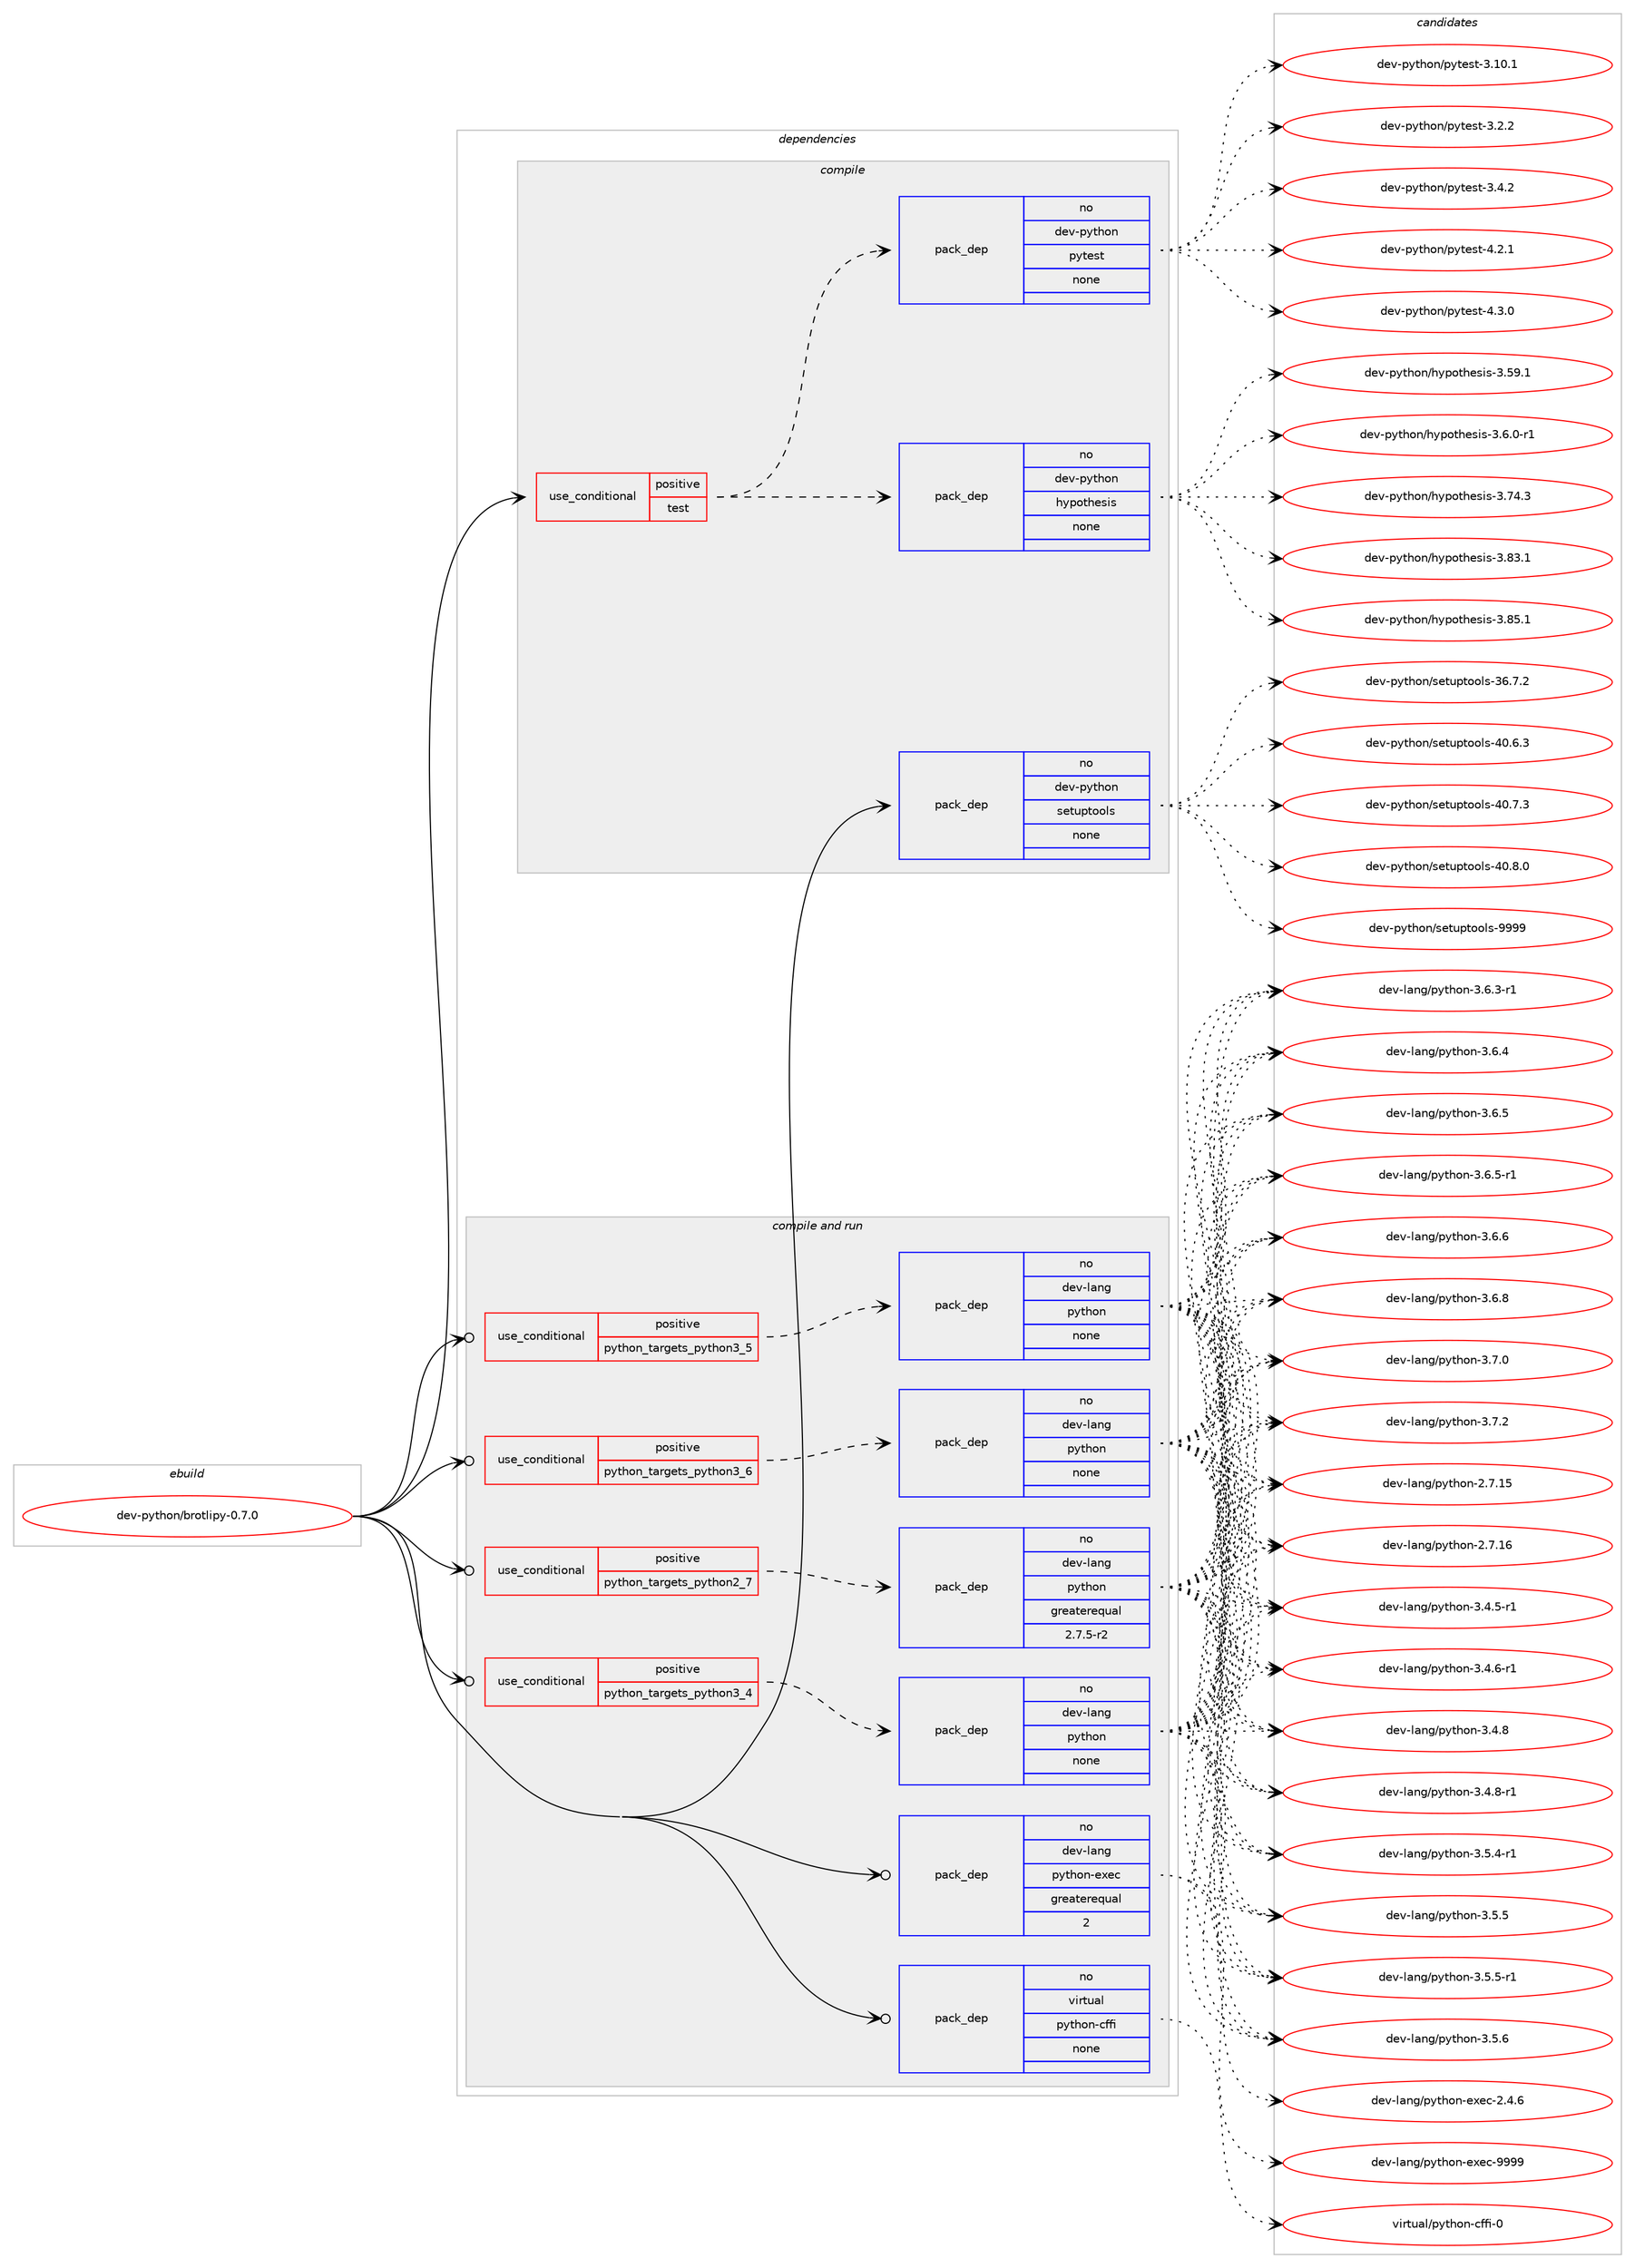 digraph prolog {

# *************
# Graph options
# *************

newrank=true;
concentrate=true;
compound=true;
graph [rankdir=LR,fontname=Helvetica,fontsize=10,ranksep=1.5];#, ranksep=2.5, nodesep=0.2];
edge  [arrowhead=vee];
node  [fontname=Helvetica,fontsize=10];

# **********
# The ebuild
# **********

subgraph cluster_leftcol {
color=gray;
rank=same;
label=<<i>ebuild</i>>;
id [label="dev-python/brotlipy-0.7.0", color=red, width=4, href="../dev-python/brotlipy-0.7.0.svg"];
}

# ****************
# The dependencies
# ****************

subgraph cluster_midcol {
color=gray;
label=<<i>dependencies</i>>;
subgraph cluster_compile {
fillcolor="#eeeeee";
style=filled;
label=<<i>compile</i>>;
subgraph cond371948 {
dependency1402073 [label=<<TABLE BORDER="0" CELLBORDER="1" CELLSPACING="0" CELLPADDING="4"><TR><TD ROWSPAN="3" CELLPADDING="10">use_conditional</TD></TR><TR><TD>positive</TD></TR><TR><TD>test</TD></TR></TABLE>>, shape=none, color=red];
subgraph pack1006897 {
dependency1402074 [label=<<TABLE BORDER="0" CELLBORDER="1" CELLSPACING="0" CELLPADDING="4" WIDTH="220"><TR><TD ROWSPAN="6" CELLPADDING="30">pack_dep</TD></TR><TR><TD WIDTH="110">no</TD></TR><TR><TD>dev-python</TD></TR><TR><TD>hypothesis</TD></TR><TR><TD>none</TD></TR><TR><TD></TD></TR></TABLE>>, shape=none, color=blue];
}
dependency1402073:e -> dependency1402074:w [weight=20,style="dashed",arrowhead="vee"];
subgraph pack1006898 {
dependency1402075 [label=<<TABLE BORDER="0" CELLBORDER="1" CELLSPACING="0" CELLPADDING="4" WIDTH="220"><TR><TD ROWSPAN="6" CELLPADDING="30">pack_dep</TD></TR><TR><TD WIDTH="110">no</TD></TR><TR><TD>dev-python</TD></TR><TR><TD>pytest</TD></TR><TR><TD>none</TD></TR><TR><TD></TD></TR></TABLE>>, shape=none, color=blue];
}
dependency1402073:e -> dependency1402075:w [weight=20,style="dashed",arrowhead="vee"];
}
id:e -> dependency1402073:w [weight=20,style="solid",arrowhead="vee"];
subgraph pack1006899 {
dependency1402076 [label=<<TABLE BORDER="0" CELLBORDER="1" CELLSPACING="0" CELLPADDING="4" WIDTH="220"><TR><TD ROWSPAN="6" CELLPADDING="30">pack_dep</TD></TR><TR><TD WIDTH="110">no</TD></TR><TR><TD>dev-python</TD></TR><TR><TD>setuptools</TD></TR><TR><TD>none</TD></TR><TR><TD></TD></TR></TABLE>>, shape=none, color=blue];
}
id:e -> dependency1402076:w [weight=20,style="solid",arrowhead="vee"];
}
subgraph cluster_compileandrun {
fillcolor="#eeeeee";
style=filled;
label=<<i>compile and run</i>>;
subgraph cond371949 {
dependency1402077 [label=<<TABLE BORDER="0" CELLBORDER="1" CELLSPACING="0" CELLPADDING="4"><TR><TD ROWSPAN="3" CELLPADDING="10">use_conditional</TD></TR><TR><TD>positive</TD></TR><TR><TD>python_targets_python2_7</TD></TR></TABLE>>, shape=none, color=red];
subgraph pack1006900 {
dependency1402078 [label=<<TABLE BORDER="0" CELLBORDER="1" CELLSPACING="0" CELLPADDING="4" WIDTH="220"><TR><TD ROWSPAN="6" CELLPADDING="30">pack_dep</TD></TR><TR><TD WIDTH="110">no</TD></TR><TR><TD>dev-lang</TD></TR><TR><TD>python</TD></TR><TR><TD>greaterequal</TD></TR><TR><TD>2.7.5-r2</TD></TR></TABLE>>, shape=none, color=blue];
}
dependency1402077:e -> dependency1402078:w [weight=20,style="dashed",arrowhead="vee"];
}
id:e -> dependency1402077:w [weight=20,style="solid",arrowhead="odotvee"];
subgraph cond371950 {
dependency1402079 [label=<<TABLE BORDER="0" CELLBORDER="1" CELLSPACING="0" CELLPADDING="4"><TR><TD ROWSPAN="3" CELLPADDING="10">use_conditional</TD></TR><TR><TD>positive</TD></TR><TR><TD>python_targets_python3_4</TD></TR></TABLE>>, shape=none, color=red];
subgraph pack1006901 {
dependency1402080 [label=<<TABLE BORDER="0" CELLBORDER="1" CELLSPACING="0" CELLPADDING="4" WIDTH="220"><TR><TD ROWSPAN="6" CELLPADDING="30">pack_dep</TD></TR><TR><TD WIDTH="110">no</TD></TR><TR><TD>dev-lang</TD></TR><TR><TD>python</TD></TR><TR><TD>none</TD></TR><TR><TD></TD></TR></TABLE>>, shape=none, color=blue];
}
dependency1402079:e -> dependency1402080:w [weight=20,style="dashed",arrowhead="vee"];
}
id:e -> dependency1402079:w [weight=20,style="solid",arrowhead="odotvee"];
subgraph cond371951 {
dependency1402081 [label=<<TABLE BORDER="0" CELLBORDER="1" CELLSPACING="0" CELLPADDING="4"><TR><TD ROWSPAN="3" CELLPADDING="10">use_conditional</TD></TR><TR><TD>positive</TD></TR><TR><TD>python_targets_python3_5</TD></TR></TABLE>>, shape=none, color=red];
subgraph pack1006902 {
dependency1402082 [label=<<TABLE BORDER="0" CELLBORDER="1" CELLSPACING="0" CELLPADDING="4" WIDTH="220"><TR><TD ROWSPAN="6" CELLPADDING="30">pack_dep</TD></TR><TR><TD WIDTH="110">no</TD></TR><TR><TD>dev-lang</TD></TR><TR><TD>python</TD></TR><TR><TD>none</TD></TR><TR><TD></TD></TR></TABLE>>, shape=none, color=blue];
}
dependency1402081:e -> dependency1402082:w [weight=20,style="dashed",arrowhead="vee"];
}
id:e -> dependency1402081:w [weight=20,style="solid",arrowhead="odotvee"];
subgraph cond371952 {
dependency1402083 [label=<<TABLE BORDER="0" CELLBORDER="1" CELLSPACING="0" CELLPADDING="4"><TR><TD ROWSPAN="3" CELLPADDING="10">use_conditional</TD></TR><TR><TD>positive</TD></TR><TR><TD>python_targets_python3_6</TD></TR></TABLE>>, shape=none, color=red];
subgraph pack1006903 {
dependency1402084 [label=<<TABLE BORDER="0" CELLBORDER="1" CELLSPACING="0" CELLPADDING="4" WIDTH="220"><TR><TD ROWSPAN="6" CELLPADDING="30">pack_dep</TD></TR><TR><TD WIDTH="110">no</TD></TR><TR><TD>dev-lang</TD></TR><TR><TD>python</TD></TR><TR><TD>none</TD></TR><TR><TD></TD></TR></TABLE>>, shape=none, color=blue];
}
dependency1402083:e -> dependency1402084:w [weight=20,style="dashed",arrowhead="vee"];
}
id:e -> dependency1402083:w [weight=20,style="solid",arrowhead="odotvee"];
subgraph pack1006904 {
dependency1402085 [label=<<TABLE BORDER="0" CELLBORDER="1" CELLSPACING="0" CELLPADDING="4" WIDTH="220"><TR><TD ROWSPAN="6" CELLPADDING="30">pack_dep</TD></TR><TR><TD WIDTH="110">no</TD></TR><TR><TD>dev-lang</TD></TR><TR><TD>python-exec</TD></TR><TR><TD>greaterequal</TD></TR><TR><TD>2</TD></TR></TABLE>>, shape=none, color=blue];
}
id:e -> dependency1402085:w [weight=20,style="solid",arrowhead="odotvee"];
subgraph pack1006905 {
dependency1402086 [label=<<TABLE BORDER="0" CELLBORDER="1" CELLSPACING="0" CELLPADDING="4" WIDTH="220"><TR><TD ROWSPAN="6" CELLPADDING="30">pack_dep</TD></TR><TR><TD WIDTH="110">no</TD></TR><TR><TD>virtual</TD></TR><TR><TD>python-cffi</TD></TR><TR><TD>none</TD></TR><TR><TD></TD></TR></TABLE>>, shape=none, color=blue];
}
id:e -> dependency1402086:w [weight=20,style="solid",arrowhead="odotvee"];
}
subgraph cluster_run {
fillcolor="#eeeeee";
style=filled;
label=<<i>run</i>>;
}
}

# **************
# The candidates
# **************

subgraph cluster_choices {
rank=same;
color=gray;
label=<<i>candidates</i>>;

subgraph choice1006897 {
color=black;
nodesep=1;
choice100101118451121211161041111104710412111211111610410111510511545514653574649 [label="dev-python/hypothesis-3.59.1", color=red, width=4,href="../dev-python/hypothesis-3.59.1.svg"];
choice10010111845112121116104111110471041211121111161041011151051154551465446484511449 [label="dev-python/hypothesis-3.6.0-r1", color=red, width=4,href="../dev-python/hypothesis-3.6.0-r1.svg"];
choice100101118451121211161041111104710412111211111610410111510511545514655524651 [label="dev-python/hypothesis-3.74.3", color=red, width=4,href="../dev-python/hypothesis-3.74.3.svg"];
choice100101118451121211161041111104710412111211111610410111510511545514656514649 [label="dev-python/hypothesis-3.83.1", color=red, width=4,href="../dev-python/hypothesis-3.83.1.svg"];
choice100101118451121211161041111104710412111211111610410111510511545514656534649 [label="dev-python/hypothesis-3.85.1", color=red, width=4,href="../dev-python/hypothesis-3.85.1.svg"];
dependency1402074:e -> choice100101118451121211161041111104710412111211111610410111510511545514653574649:w [style=dotted,weight="100"];
dependency1402074:e -> choice10010111845112121116104111110471041211121111161041011151051154551465446484511449:w [style=dotted,weight="100"];
dependency1402074:e -> choice100101118451121211161041111104710412111211111610410111510511545514655524651:w [style=dotted,weight="100"];
dependency1402074:e -> choice100101118451121211161041111104710412111211111610410111510511545514656514649:w [style=dotted,weight="100"];
dependency1402074:e -> choice100101118451121211161041111104710412111211111610410111510511545514656534649:w [style=dotted,weight="100"];
}
subgraph choice1006898 {
color=black;
nodesep=1;
choice100101118451121211161041111104711212111610111511645514649484649 [label="dev-python/pytest-3.10.1", color=red, width=4,href="../dev-python/pytest-3.10.1.svg"];
choice1001011184511212111610411111047112121116101115116455146504650 [label="dev-python/pytest-3.2.2", color=red, width=4,href="../dev-python/pytest-3.2.2.svg"];
choice1001011184511212111610411111047112121116101115116455146524650 [label="dev-python/pytest-3.4.2", color=red, width=4,href="../dev-python/pytest-3.4.2.svg"];
choice1001011184511212111610411111047112121116101115116455246504649 [label="dev-python/pytest-4.2.1", color=red, width=4,href="../dev-python/pytest-4.2.1.svg"];
choice1001011184511212111610411111047112121116101115116455246514648 [label="dev-python/pytest-4.3.0", color=red, width=4,href="../dev-python/pytest-4.3.0.svg"];
dependency1402075:e -> choice100101118451121211161041111104711212111610111511645514649484649:w [style=dotted,weight="100"];
dependency1402075:e -> choice1001011184511212111610411111047112121116101115116455146504650:w [style=dotted,weight="100"];
dependency1402075:e -> choice1001011184511212111610411111047112121116101115116455146524650:w [style=dotted,weight="100"];
dependency1402075:e -> choice1001011184511212111610411111047112121116101115116455246504649:w [style=dotted,weight="100"];
dependency1402075:e -> choice1001011184511212111610411111047112121116101115116455246514648:w [style=dotted,weight="100"];
}
subgraph choice1006899 {
color=black;
nodesep=1;
choice100101118451121211161041111104711510111611711211611111110811545515446554650 [label="dev-python/setuptools-36.7.2", color=red, width=4,href="../dev-python/setuptools-36.7.2.svg"];
choice100101118451121211161041111104711510111611711211611111110811545524846544651 [label="dev-python/setuptools-40.6.3", color=red, width=4,href="../dev-python/setuptools-40.6.3.svg"];
choice100101118451121211161041111104711510111611711211611111110811545524846554651 [label="dev-python/setuptools-40.7.3", color=red, width=4,href="../dev-python/setuptools-40.7.3.svg"];
choice100101118451121211161041111104711510111611711211611111110811545524846564648 [label="dev-python/setuptools-40.8.0", color=red, width=4,href="../dev-python/setuptools-40.8.0.svg"];
choice10010111845112121116104111110471151011161171121161111111081154557575757 [label="dev-python/setuptools-9999", color=red, width=4,href="../dev-python/setuptools-9999.svg"];
dependency1402076:e -> choice100101118451121211161041111104711510111611711211611111110811545515446554650:w [style=dotted,weight="100"];
dependency1402076:e -> choice100101118451121211161041111104711510111611711211611111110811545524846544651:w [style=dotted,weight="100"];
dependency1402076:e -> choice100101118451121211161041111104711510111611711211611111110811545524846554651:w [style=dotted,weight="100"];
dependency1402076:e -> choice100101118451121211161041111104711510111611711211611111110811545524846564648:w [style=dotted,weight="100"];
dependency1402076:e -> choice10010111845112121116104111110471151011161171121161111111081154557575757:w [style=dotted,weight="100"];
}
subgraph choice1006900 {
color=black;
nodesep=1;
choice10010111845108971101034711212111610411111045504655464953 [label="dev-lang/python-2.7.15", color=red, width=4,href="../dev-lang/python-2.7.15.svg"];
choice10010111845108971101034711212111610411111045504655464954 [label="dev-lang/python-2.7.16", color=red, width=4,href="../dev-lang/python-2.7.16.svg"];
choice1001011184510897110103471121211161041111104551465246534511449 [label="dev-lang/python-3.4.5-r1", color=red, width=4,href="../dev-lang/python-3.4.5-r1.svg"];
choice1001011184510897110103471121211161041111104551465246544511449 [label="dev-lang/python-3.4.6-r1", color=red, width=4,href="../dev-lang/python-3.4.6-r1.svg"];
choice100101118451089711010347112121116104111110455146524656 [label="dev-lang/python-3.4.8", color=red, width=4,href="../dev-lang/python-3.4.8.svg"];
choice1001011184510897110103471121211161041111104551465246564511449 [label="dev-lang/python-3.4.8-r1", color=red, width=4,href="../dev-lang/python-3.4.8-r1.svg"];
choice1001011184510897110103471121211161041111104551465346524511449 [label="dev-lang/python-3.5.4-r1", color=red, width=4,href="../dev-lang/python-3.5.4-r1.svg"];
choice100101118451089711010347112121116104111110455146534653 [label="dev-lang/python-3.5.5", color=red, width=4,href="../dev-lang/python-3.5.5.svg"];
choice1001011184510897110103471121211161041111104551465346534511449 [label="dev-lang/python-3.5.5-r1", color=red, width=4,href="../dev-lang/python-3.5.5-r1.svg"];
choice100101118451089711010347112121116104111110455146534654 [label="dev-lang/python-3.5.6", color=red, width=4,href="../dev-lang/python-3.5.6.svg"];
choice1001011184510897110103471121211161041111104551465446514511449 [label="dev-lang/python-3.6.3-r1", color=red, width=4,href="../dev-lang/python-3.6.3-r1.svg"];
choice100101118451089711010347112121116104111110455146544652 [label="dev-lang/python-3.6.4", color=red, width=4,href="../dev-lang/python-3.6.4.svg"];
choice100101118451089711010347112121116104111110455146544653 [label="dev-lang/python-3.6.5", color=red, width=4,href="../dev-lang/python-3.6.5.svg"];
choice1001011184510897110103471121211161041111104551465446534511449 [label="dev-lang/python-3.6.5-r1", color=red, width=4,href="../dev-lang/python-3.6.5-r1.svg"];
choice100101118451089711010347112121116104111110455146544654 [label="dev-lang/python-3.6.6", color=red, width=4,href="../dev-lang/python-3.6.6.svg"];
choice100101118451089711010347112121116104111110455146544656 [label="dev-lang/python-3.6.8", color=red, width=4,href="../dev-lang/python-3.6.8.svg"];
choice100101118451089711010347112121116104111110455146554648 [label="dev-lang/python-3.7.0", color=red, width=4,href="../dev-lang/python-3.7.0.svg"];
choice100101118451089711010347112121116104111110455146554650 [label="dev-lang/python-3.7.2", color=red, width=4,href="../dev-lang/python-3.7.2.svg"];
dependency1402078:e -> choice10010111845108971101034711212111610411111045504655464953:w [style=dotted,weight="100"];
dependency1402078:e -> choice10010111845108971101034711212111610411111045504655464954:w [style=dotted,weight="100"];
dependency1402078:e -> choice1001011184510897110103471121211161041111104551465246534511449:w [style=dotted,weight="100"];
dependency1402078:e -> choice1001011184510897110103471121211161041111104551465246544511449:w [style=dotted,weight="100"];
dependency1402078:e -> choice100101118451089711010347112121116104111110455146524656:w [style=dotted,weight="100"];
dependency1402078:e -> choice1001011184510897110103471121211161041111104551465246564511449:w [style=dotted,weight="100"];
dependency1402078:e -> choice1001011184510897110103471121211161041111104551465346524511449:w [style=dotted,weight="100"];
dependency1402078:e -> choice100101118451089711010347112121116104111110455146534653:w [style=dotted,weight="100"];
dependency1402078:e -> choice1001011184510897110103471121211161041111104551465346534511449:w [style=dotted,weight="100"];
dependency1402078:e -> choice100101118451089711010347112121116104111110455146534654:w [style=dotted,weight="100"];
dependency1402078:e -> choice1001011184510897110103471121211161041111104551465446514511449:w [style=dotted,weight="100"];
dependency1402078:e -> choice100101118451089711010347112121116104111110455146544652:w [style=dotted,weight="100"];
dependency1402078:e -> choice100101118451089711010347112121116104111110455146544653:w [style=dotted,weight="100"];
dependency1402078:e -> choice1001011184510897110103471121211161041111104551465446534511449:w [style=dotted,weight="100"];
dependency1402078:e -> choice100101118451089711010347112121116104111110455146544654:w [style=dotted,weight="100"];
dependency1402078:e -> choice100101118451089711010347112121116104111110455146544656:w [style=dotted,weight="100"];
dependency1402078:e -> choice100101118451089711010347112121116104111110455146554648:w [style=dotted,weight="100"];
dependency1402078:e -> choice100101118451089711010347112121116104111110455146554650:w [style=dotted,weight="100"];
}
subgraph choice1006901 {
color=black;
nodesep=1;
choice10010111845108971101034711212111610411111045504655464953 [label="dev-lang/python-2.7.15", color=red, width=4,href="../dev-lang/python-2.7.15.svg"];
choice10010111845108971101034711212111610411111045504655464954 [label="dev-lang/python-2.7.16", color=red, width=4,href="../dev-lang/python-2.7.16.svg"];
choice1001011184510897110103471121211161041111104551465246534511449 [label="dev-lang/python-3.4.5-r1", color=red, width=4,href="../dev-lang/python-3.4.5-r1.svg"];
choice1001011184510897110103471121211161041111104551465246544511449 [label="dev-lang/python-3.4.6-r1", color=red, width=4,href="../dev-lang/python-3.4.6-r1.svg"];
choice100101118451089711010347112121116104111110455146524656 [label="dev-lang/python-3.4.8", color=red, width=4,href="../dev-lang/python-3.4.8.svg"];
choice1001011184510897110103471121211161041111104551465246564511449 [label="dev-lang/python-3.4.8-r1", color=red, width=4,href="../dev-lang/python-3.4.8-r1.svg"];
choice1001011184510897110103471121211161041111104551465346524511449 [label="dev-lang/python-3.5.4-r1", color=red, width=4,href="../dev-lang/python-3.5.4-r1.svg"];
choice100101118451089711010347112121116104111110455146534653 [label="dev-lang/python-3.5.5", color=red, width=4,href="../dev-lang/python-3.5.5.svg"];
choice1001011184510897110103471121211161041111104551465346534511449 [label="dev-lang/python-3.5.5-r1", color=red, width=4,href="../dev-lang/python-3.5.5-r1.svg"];
choice100101118451089711010347112121116104111110455146534654 [label="dev-lang/python-3.5.6", color=red, width=4,href="../dev-lang/python-3.5.6.svg"];
choice1001011184510897110103471121211161041111104551465446514511449 [label="dev-lang/python-3.6.3-r1", color=red, width=4,href="../dev-lang/python-3.6.3-r1.svg"];
choice100101118451089711010347112121116104111110455146544652 [label="dev-lang/python-3.6.4", color=red, width=4,href="../dev-lang/python-3.6.4.svg"];
choice100101118451089711010347112121116104111110455146544653 [label="dev-lang/python-3.6.5", color=red, width=4,href="../dev-lang/python-3.6.5.svg"];
choice1001011184510897110103471121211161041111104551465446534511449 [label="dev-lang/python-3.6.5-r1", color=red, width=4,href="../dev-lang/python-3.6.5-r1.svg"];
choice100101118451089711010347112121116104111110455146544654 [label="dev-lang/python-3.6.6", color=red, width=4,href="../dev-lang/python-3.6.6.svg"];
choice100101118451089711010347112121116104111110455146544656 [label="dev-lang/python-3.6.8", color=red, width=4,href="../dev-lang/python-3.6.8.svg"];
choice100101118451089711010347112121116104111110455146554648 [label="dev-lang/python-3.7.0", color=red, width=4,href="../dev-lang/python-3.7.0.svg"];
choice100101118451089711010347112121116104111110455146554650 [label="dev-lang/python-3.7.2", color=red, width=4,href="../dev-lang/python-3.7.2.svg"];
dependency1402080:e -> choice10010111845108971101034711212111610411111045504655464953:w [style=dotted,weight="100"];
dependency1402080:e -> choice10010111845108971101034711212111610411111045504655464954:w [style=dotted,weight="100"];
dependency1402080:e -> choice1001011184510897110103471121211161041111104551465246534511449:w [style=dotted,weight="100"];
dependency1402080:e -> choice1001011184510897110103471121211161041111104551465246544511449:w [style=dotted,weight="100"];
dependency1402080:e -> choice100101118451089711010347112121116104111110455146524656:w [style=dotted,weight="100"];
dependency1402080:e -> choice1001011184510897110103471121211161041111104551465246564511449:w [style=dotted,weight="100"];
dependency1402080:e -> choice1001011184510897110103471121211161041111104551465346524511449:w [style=dotted,weight="100"];
dependency1402080:e -> choice100101118451089711010347112121116104111110455146534653:w [style=dotted,weight="100"];
dependency1402080:e -> choice1001011184510897110103471121211161041111104551465346534511449:w [style=dotted,weight="100"];
dependency1402080:e -> choice100101118451089711010347112121116104111110455146534654:w [style=dotted,weight="100"];
dependency1402080:e -> choice1001011184510897110103471121211161041111104551465446514511449:w [style=dotted,weight="100"];
dependency1402080:e -> choice100101118451089711010347112121116104111110455146544652:w [style=dotted,weight="100"];
dependency1402080:e -> choice100101118451089711010347112121116104111110455146544653:w [style=dotted,weight="100"];
dependency1402080:e -> choice1001011184510897110103471121211161041111104551465446534511449:w [style=dotted,weight="100"];
dependency1402080:e -> choice100101118451089711010347112121116104111110455146544654:w [style=dotted,weight="100"];
dependency1402080:e -> choice100101118451089711010347112121116104111110455146544656:w [style=dotted,weight="100"];
dependency1402080:e -> choice100101118451089711010347112121116104111110455146554648:w [style=dotted,weight="100"];
dependency1402080:e -> choice100101118451089711010347112121116104111110455146554650:w [style=dotted,weight="100"];
}
subgraph choice1006902 {
color=black;
nodesep=1;
choice10010111845108971101034711212111610411111045504655464953 [label="dev-lang/python-2.7.15", color=red, width=4,href="../dev-lang/python-2.7.15.svg"];
choice10010111845108971101034711212111610411111045504655464954 [label="dev-lang/python-2.7.16", color=red, width=4,href="../dev-lang/python-2.7.16.svg"];
choice1001011184510897110103471121211161041111104551465246534511449 [label="dev-lang/python-3.4.5-r1", color=red, width=4,href="../dev-lang/python-3.4.5-r1.svg"];
choice1001011184510897110103471121211161041111104551465246544511449 [label="dev-lang/python-3.4.6-r1", color=red, width=4,href="../dev-lang/python-3.4.6-r1.svg"];
choice100101118451089711010347112121116104111110455146524656 [label="dev-lang/python-3.4.8", color=red, width=4,href="../dev-lang/python-3.4.8.svg"];
choice1001011184510897110103471121211161041111104551465246564511449 [label="dev-lang/python-3.4.8-r1", color=red, width=4,href="../dev-lang/python-3.4.8-r1.svg"];
choice1001011184510897110103471121211161041111104551465346524511449 [label="dev-lang/python-3.5.4-r1", color=red, width=4,href="../dev-lang/python-3.5.4-r1.svg"];
choice100101118451089711010347112121116104111110455146534653 [label="dev-lang/python-3.5.5", color=red, width=4,href="../dev-lang/python-3.5.5.svg"];
choice1001011184510897110103471121211161041111104551465346534511449 [label="dev-lang/python-3.5.5-r1", color=red, width=4,href="../dev-lang/python-3.5.5-r1.svg"];
choice100101118451089711010347112121116104111110455146534654 [label="dev-lang/python-3.5.6", color=red, width=4,href="../dev-lang/python-3.5.6.svg"];
choice1001011184510897110103471121211161041111104551465446514511449 [label="dev-lang/python-3.6.3-r1", color=red, width=4,href="../dev-lang/python-3.6.3-r1.svg"];
choice100101118451089711010347112121116104111110455146544652 [label="dev-lang/python-3.6.4", color=red, width=4,href="../dev-lang/python-3.6.4.svg"];
choice100101118451089711010347112121116104111110455146544653 [label="dev-lang/python-3.6.5", color=red, width=4,href="../dev-lang/python-3.6.5.svg"];
choice1001011184510897110103471121211161041111104551465446534511449 [label="dev-lang/python-3.6.5-r1", color=red, width=4,href="../dev-lang/python-3.6.5-r1.svg"];
choice100101118451089711010347112121116104111110455146544654 [label="dev-lang/python-3.6.6", color=red, width=4,href="../dev-lang/python-3.6.6.svg"];
choice100101118451089711010347112121116104111110455146544656 [label="dev-lang/python-3.6.8", color=red, width=4,href="../dev-lang/python-3.6.8.svg"];
choice100101118451089711010347112121116104111110455146554648 [label="dev-lang/python-3.7.0", color=red, width=4,href="../dev-lang/python-3.7.0.svg"];
choice100101118451089711010347112121116104111110455146554650 [label="dev-lang/python-3.7.2", color=red, width=4,href="../dev-lang/python-3.7.2.svg"];
dependency1402082:e -> choice10010111845108971101034711212111610411111045504655464953:w [style=dotted,weight="100"];
dependency1402082:e -> choice10010111845108971101034711212111610411111045504655464954:w [style=dotted,weight="100"];
dependency1402082:e -> choice1001011184510897110103471121211161041111104551465246534511449:w [style=dotted,weight="100"];
dependency1402082:e -> choice1001011184510897110103471121211161041111104551465246544511449:w [style=dotted,weight="100"];
dependency1402082:e -> choice100101118451089711010347112121116104111110455146524656:w [style=dotted,weight="100"];
dependency1402082:e -> choice1001011184510897110103471121211161041111104551465246564511449:w [style=dotted,weight="100"];
dependency1402082:e -> choice1001011184510897110103471121211161041111104551465346524511449:w [style=dotted,weight="100"];
dependency1402082:e -> choice100101118451089711010347112121116104111110455146534653:w [style=dotted,weight="100"];
dependency1402082:e -> choice1001011184510897110103471121211161041111104551465346534511449:w [style=dotted,weight="100"];
dependency1402082:e -> choice100101118451089711010347112121116104111110455146534654:w [style=dotted,weight="100"];
dependency1402082:e -> choice1001011184510897110103471121211161041111104551465446514511449:w [style=dotted,weight="100"];
dependency1402082:e -> choice100101118451089711010347112121116104111110455146544652:w [style=dotted,weight="100"];
dependency1402082:e -> choice100101118451089711010347112121116104111110455146544653:w [style=dotted,weight="100"];
dependency1402082:e -> choice1001011184510897110103471121211161041111104551465446534511449:w [style=dotted,weight="100"];
dependency1402082:e -> choice100101118451089711010347112121116104111110455146544654:w [style=dotted,weight="100"];
dependency1402082:e -> choice100101118451089711010347112121116104111110455146544656:w [style=dotted,weight="100"];
dependency1402082:e -> choice100101118451089711010347112121116104111110455146554648:w [style=dotted,weight="100"];
dependency1402082:e -> choice100101118451089711010347112121116104111110455146554650:w [style=dotted,weight="100"];
}
subgraph choice1006903 {
color=black;
nodesep=1;
choice10010111845108971101034711212111610411111045504655464953 [label="dev-lang/python-2.7.15", color=red, width=4,href="../dev-lang/python-2.7.15.svg"];
choice10010111845108971101034711212111610411111045504655464954 [label="dev-lang/python-2.7.16", color=red, width=4,href="../dev-lang/python-2.7.16.svg"];
choice1001011184510897110103471121211161041111104551465246534511449 [label="dev-lang/python-3.4.5-r1", color=red, width=4,href="../dev-lang/python-3.4.5-r1.svg"];
choice1001011184510897110103471121211161041111104551465246544511449 [label="dev-lang/python-3.4.6-r1", color=red, width=4,href="../dev-lang/python-3.4.6-r1.svg"];
choice100101118451089711010347112121116104111110455146524656 [label="dev-lang/python-3.4.8", color=red, width=4,href="../dev-lang/python-3.4.8.svg"];
choice1001011184510897110103471121211161041111104551465246564511449 [label="dev-lang/python-3.4.8-r1", color=red, width=4,href="../dev-lang/python-3.4.8-r1.svg"];
choice1001011184510897110103471121211161041111104551465346524511449 [label="dev-lang/python-3.5.4-r1", color=red, width=4,href="../dev-lang/python-3.5.4-r1.svg"];
choice100101118451089711010347112121116104111110455146534653 [label="dev-lang/python-3.5.5", color=red, width=4,href="../dev-lang/python-3.5.5.svg"];
choice1001011184510897110103471121211161041111104551465346534511449 [label="dev-lang/python-3.5.5-r1", color=red, width=4,href="../dev-lang/python-3.5.5-r1.svg"];
choice100101118451089711010347112121116104111110455146534654 [label="dev-lang/python-3.5.6", color=red, width=4,href="../dev-lang/python-3.5.6.svg"];
choice1001011184510897110103471121211161041111104551465446514511449 [label="dev-lang/python-3.6.3-r1", color=red, width=4,href="../dev-lang/python-3.6.3-r1.svg"];
choice100101118451089711010347112121116104111110455146544652 [label="dev-lang/python-3.6.4", color=red, width=4,href="../dev-lang/python-3.6.4.svg"];
choice100101118451089711010347112121116104111110455146544653 [label="dev-lang/python-3.6.5", color=red, width=4,href="../dev-lang/python-3.6.5.svg"];
choice1001011184510897110103471121211161041111104551465446534511449 [label="dev-lang/python-3.6.5-r1", color=red, width=4,href="../dev-lang/python-3.6.5-r1.svg"];
choice100101118451089711010347112121116104111110455146544654 [label="dev-lang/python-3.6.6", color=red, width=4,href="../dev-lang/python-3.6.6.svg"];
choice100101118451089711010347112121116104111110455146544656 [label="dev-lang/python-3.6.8", color=red, width=4,href="../dev-lang/python-3.6.8.svg"];
choice100101118451089711010347112121116104111110455146554648 [label="dev-lang/python-3.7.0", color=red, width=4,href="../dev-lang/python-3.7.0.svg"];
choice100101118451089711010347112121116104111110455146554650 [label="dev-lang/python-3.7.2", color=red, width=4,href="../dev-lang/python-3.7.2.svg"];
dependency1402084:e -> choice10010111845108971101034711212111610411111045504655464953:w [style=dotted,weight="100"];
dependency1402084:e -> choice10010111845108971101034711212111610411111045504655464954:w [style=dotted,weight="100"];
dependency1402084:e -> choice1001011184510897110103471121211161041111104551465246534511449:w [style=dotted,weight="100"];
dependency1402084:e -> choice1001011184510897110103471121211161041111104551465246544511449:w [style=dotted,weight="100"];
dependency1402084:e -> choice100101118451089711010347112121116104111110455146524656:w [style=dotted,weight="100"];
dependency1402084:e -> choice1001011184510897110103471121211161041111104551465246564511449:w [style=dotted,weight="100"];
dependency1402084:e -> choice1001011184510897110103471121211161041111104551465346524511449:w [style=dotted,weight="100"];
dependency1402084:e -> choice100101118451089711010347112121116104111110455146534653:w [style=dotted,weight="100"];
dependency1402084:e -> choice1001011184510897110103471121211161041111104551465346534511449:w [style=dotted,weight="100"];
dependency1402084:e -> choice100101118451089711010347112121116104111110455146534654:w [style=dotted,weight="100"];
dependency1402084:e -> choice1001011184510897110103471121211161041111104551465446514511449:w [style=dotted,weight="100"];
dependency1402084:e -> choice100101118451089711010347112121116104111110455146544652:w [style=dotted,weight="100"];
dependency1402084:e -> choice100101118451089711010347112121116104111110455146544653:w [style=dotted,weight="100"];
dependency1402084:e -> choice1001011184510897110103471121211161041111104551465446534511449:w [style=dotted,weight="100"];
dependency1402084:e -> choice100101118451089711010347112121116104111110455146544654:w [style=dotted,weight="100"];
dependency1402084:e -> choice100101118451089711010347112121116104111110455146544656:w [style=dotted,weight="100"];
dependency1402084:e -> choice100101118451089711010347112121116104111110455146554648:w [style=dotted,weight="100"];
dependency1402084:e -> choice100101118451089711010347112121116104111110455146554650:w [style=dotted,weight="100"];
}
subgraph choice1006904 {
color=black;
nodesep=1;
choice1001011184510897110103471121211161041111104510112010199455046524654 [label="dev-lang/python-exec-2.4.6", color=red, width=4,href="../dev-lang/python-exec-2.4.6.svg"];
choice10010111845108971101034711212111610411111045101120101994557575757 [label="dev-lang/python-exec-9999", color=red, width=4,href="../dev-lang/python-exec-9999.svg"];
dependency1402085:e -> choice1001011184510897110103471121211161041111104510112010199455046524654:w [style=dotted,weight="100"];
dependency1402085:e -> choice10010111845108971101034711212111610411111045101120101994557575757:w [style=dotted,weight="100"];
}
subgraph choice1006905 {
color=black;
nodesep=1;
choice118105114116117971084711212111610411111045991021021054548 [label="virtual/python-cffi-0", color=red, width=4,href="../virtual/python-cffi-0.svg"];
dependency1402086:e -> choice118105114116117971084711212111610411111045991021021054548:w [style=dotted,weight="100"];
}
}

}
